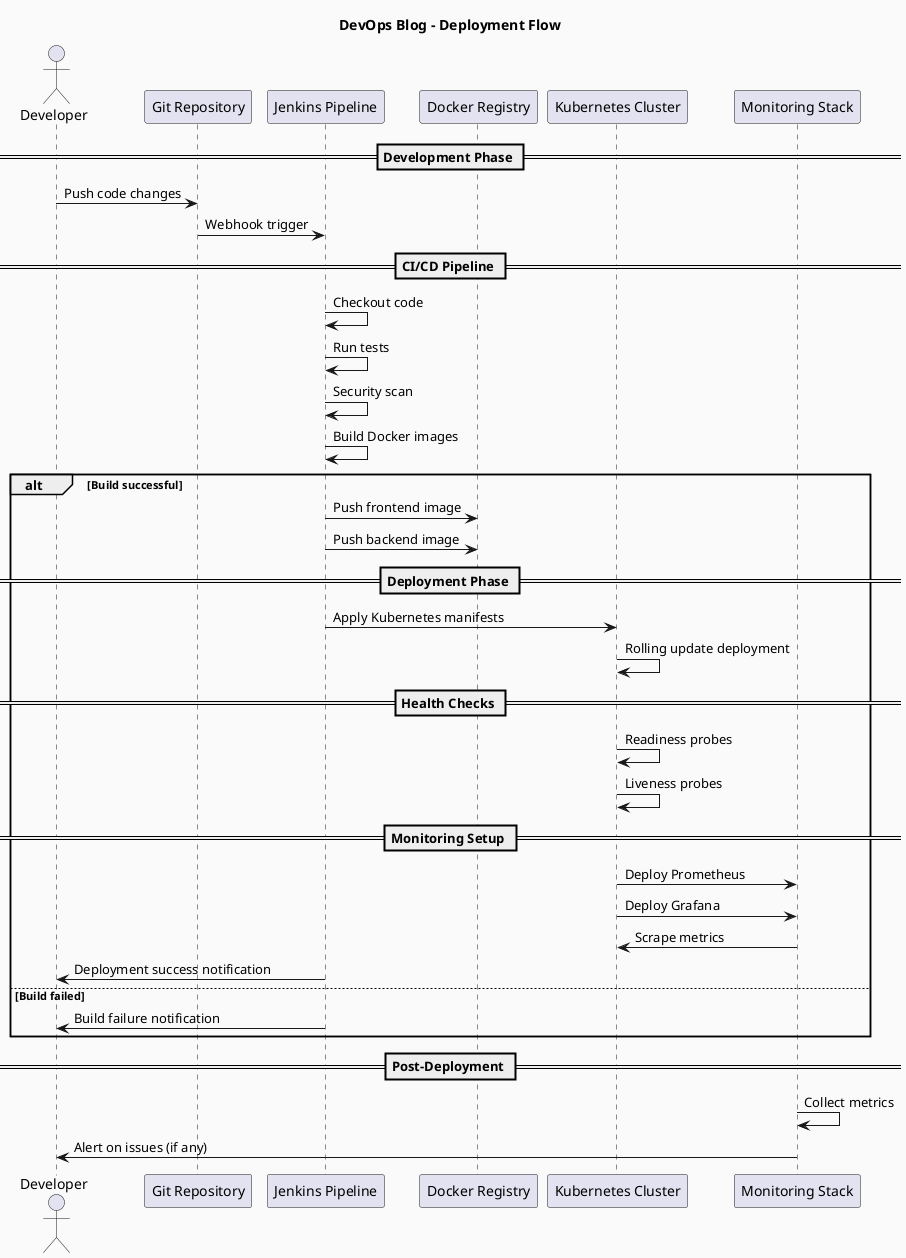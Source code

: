 @startuml deployment-flow
title DevOps Blog - Deployment Flow

!define RECTANGLE class
skinparam backgroundColor #FAFAFA

actor Developer
participant "Git Repository" as git
participant "Jenkins Pipeline" as jenkins
participant "Docker Registry" as registry
participant "Kubernetes Cluster" as k8s
participant "Monitoring Stack" as monitoring

== Development Phase ==
Developer -> git : Push code changes
git -> jenkins : Webhook trigger

== CI/CD Pipeline ==
jenkins -> jenkins : Checkout code
jenkins -> jenkins : Run tests
jenkins -> jenkins : Security scan
jenkins -> jenkins : Build Docker images

alt Build successful
    jenkins -> registry : Push frontend image
    jenkins -> registry : Push backend image
    
    == Deployment Phase ==
    jenkins -> k8s : Apply Kubernetes manifests
    k8s -> k8s : Rolling update deployment
    
    == Health Checks ==
    k8s -> k8s : Readiness probes
    k8s -> k8s : Liveness probes
    
    == Monitoring Setup ==
    k8s -> monitoring : Deploy Prometheus
    k8s -> monitoring : Deploy Grafana
    monitoring -> k8s : Scrape metrics
    
    jenkins -> Developer : Deployment success notification
    
else Build failed
    jenkins -> Developer : Build failure notification
end

== Post-Deployment ==
monitoring -> monitoring : Collect metrics
monitoring -> Developer : Alert on issues (if any)

@enduml
